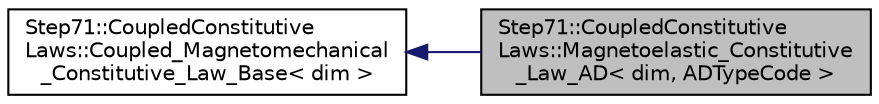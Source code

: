 digraph "Step71::CoupledConstitutiveLaws::Magnetoelastic_Constitutive_Law_AD&lt; dim, ADTypeCode &gt;"
{
 // LATEX_PDF_SIZE
  edge [fontname="Helvetica",fontsize="10",labelfontname="Helvetica",labelfontsize="10"];
  node [fontname="Helvetica",fontsize="10",shape=record];
  rankdir="LR";
  Node1 [label="Step71::CoupledConstitutive\lLaws::Magnetoelastic_Constitutive\l_Law_AD\< dim, ADTypeCode \>",height=0.2,width=0.4,color="black", fillcolor="grey75", style="filled", fontcolor="black",tooltip=" "];
  Node2 -> Node1 [dir="back",color="midnightblue",fontsize="10",style="solid",fontname="Helvetica"];
  Node2 [label="Step71::CoupledConstitutive\lLaws::Coupled_Magnetomechanical\l_Constitutive_Law_Base\< dim \>",height=0.2,width=0.4,color="black", fillcolor="white", style="filled",URL="$classStep71_1_1CoupledConstitutiveLaws_1_1Coupled__Magnetomechanical__Constitutive__Law__Base.html",tooltip=" "];
}
